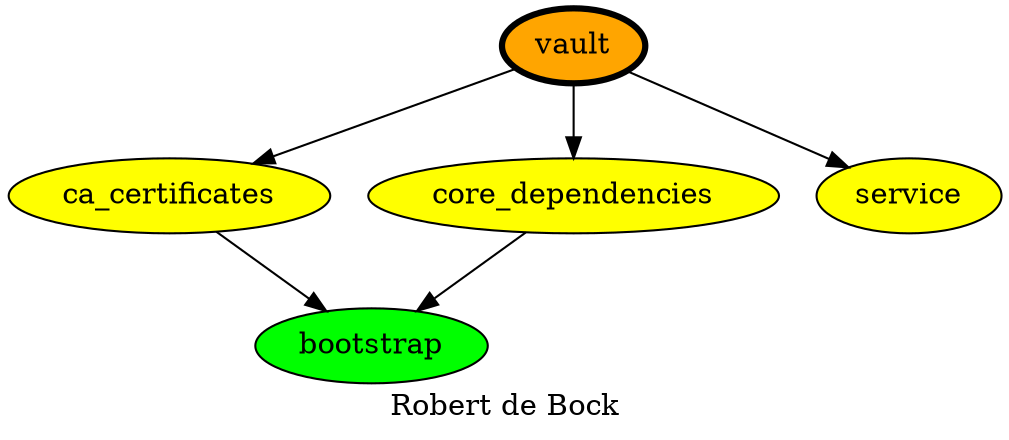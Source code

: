 digraph PhiloDilemma {
  label = "Robert de Bock" ;
  overlap=false
  {
    bootstrap [fillcolor=green style=filled]
    ca_certificates [fillcolor=yellow style=filled]
    core_dependencies [fillcolor=yellow style=filled]
    service [fillcolor=yellow style=filled]
    vault [fillcolor=orange style=filled penwidth=3]
  }
  vault -> {ca_certificates core_dependencies service}
  {ca_certificates core_dependencies} -> bootstrap
}
